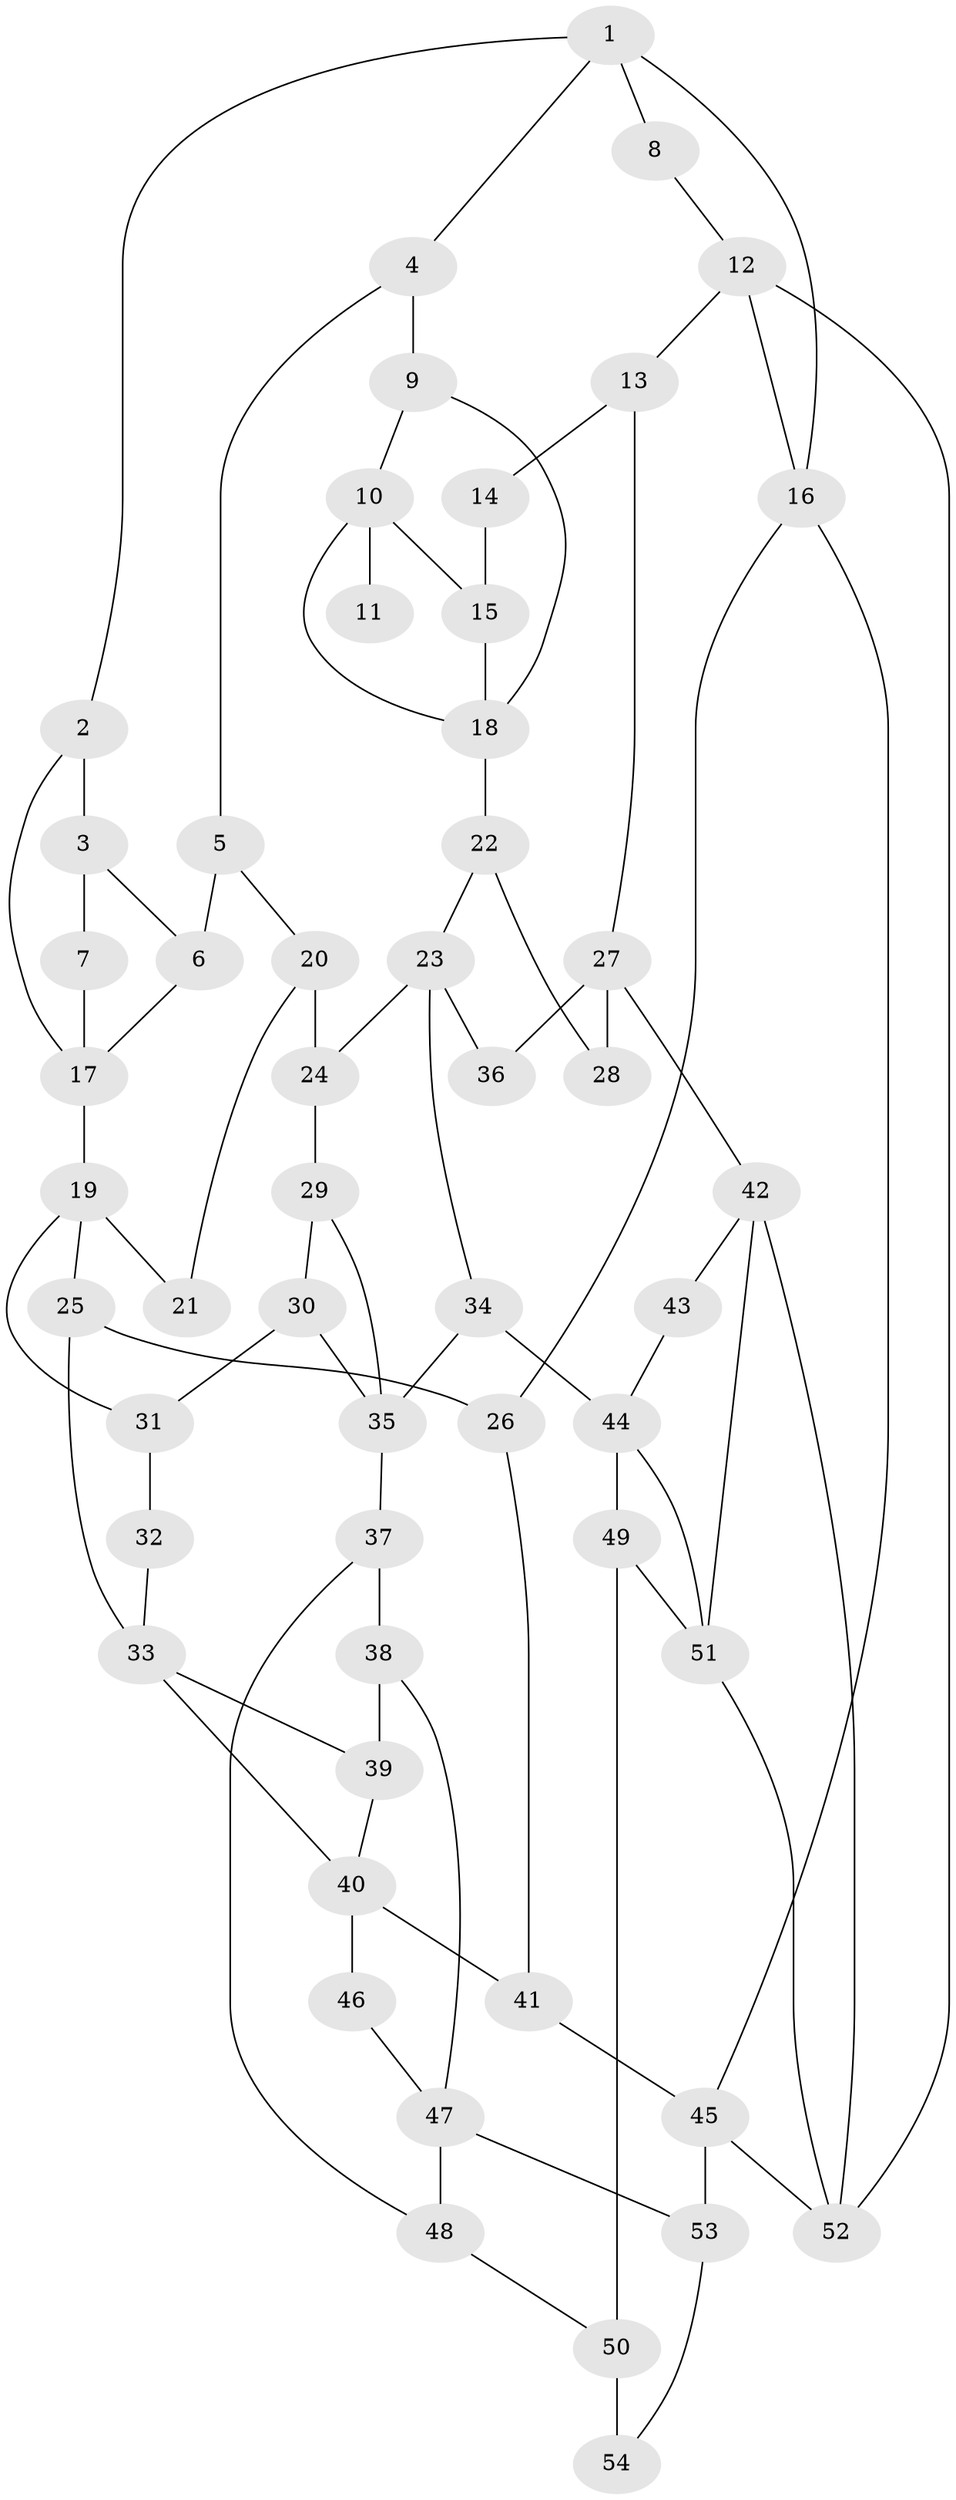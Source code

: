 // original degree distribution, {3: 0.027777777777777776, 6: 0.21296296296296297, 5: 0.5462962962962963, 4: 0.21296296296296297}
// Generated by graph-tools (version 1.1) at 2025/38/03/09/25 02:38:40]
// undirected, 54 vertices, 84 edges
graph export_dot {
graph [start="1"]
  node [color=gray90,style=filled];
  1;
  2;
  3;
  4;
  5;
  6;
  7;
  8;
  9;
  10;
  11;
  12;
  13;
  14;
  15;
  16;
  17;
  18;
  19;
  20;
  21;
  22;
  23;
  24;
  25;
  26;
  27;
  28;
  29;
  30;
  31;
  32;
  33;
  34;
  35;
  36;
  37;
  38;
  39;
  40;
  41;
  42;
  43;
  44;
  45;
  46;
  47;
  48;
  49;
  50;
  51;
  52;
  53;
  54;
  1 -- 2 [weight=1.0];
  1 -- 4 [weight=1.0];
  1 -- 8 [weight=1.0];
  1 -- 16 [weight=1.0];
  2 -- 3 [weight=1.0];
  2 -- 17 [weight=1.0];
  3 -- 6 [weight=1.0];
  3 -- 7 [weight=2.0];
  4 -- 5 [weight=1.0];
  4 -- 9 [weight=1.0];
  5 -- 6 [weight=1.0];
  5 -- 20 [weight=1.0];
  6 -- 17 [weight=1.0];
  7 -- 17 [weight=2.0];
  8 -- 12 [weight=1.0];
  9 -- 10 [weight=1.0];
  9 -- 18 [weight=1.0];
  10 -- 11 [weight=2.0];
  10 -- 15 [weight=2.0];
  10 -- 18 [weight=1.0];
  12 -- 13 [weight=1.0];
  12 -- 16 [weight=1.0];
  12 -- 52 [weight=1.0];
  13 -- 14 [weight=1.0];
  13 -- 27 [weight=1.0];
  14 -- 15 [weight=2.0];
  15 -- 18 [weight=1.0];
  16 -- 26 [weight=1.0];
  16 -- 45 [weight=1.0];
  17 -- 19 [weight=2.0];
  18 -- 22 [weight=2.0];
  19 -- 21 [weight=2.0];
  19 -- 25 [weight=1.0];
  19 -- 31 [weight=1.0];
  20 -- 21 [weight=1.0];
  20 -- 24 [weight=1.0];
  22 -- 23 [weight=2.0];
  22 -- 28 [weight=2.0];
  23 -- 24 [weight=1.0];
  23 -- 34 [weight=1.0];
  23 -- 36 [weight=1.0];
  24 -- 29 [weight=1.0];
  25 -- 26 [weight=1.0];
  25 -- 33 [weight=1.0];
  26 -- 41 [weight=1.0];
  27 -- 28 [weight=1.0];
  27 -- 36 [weight=2.0];
  27 -- 42 [weight=2.0];
  29 -- 30 [weight=1.0];
  29 -- 35 [weight=1.0];
  30 -- 31 [weight=1.0];
  30 -- 35 [weight=1.0];
  31 -- 32 [weight=1.0];
  32 -- 33 [weight=2.0];
  33 -- 39 [weight=1.0];
  33 -- 40 [weight=2.0];
  34 -- 35 [weight=2.0];
  34 -- 44 [weight=2.0];
  35 -- 37 [weight=2.0];
  37 -- 38 [weight=2.0];
  37 -- 48 [weight=2.0];
  38 -- 39 [weight=2.0];
  38 -- 47 [weight=1.0];
  39 -- 40 [weight=1.0];
  40 -- 41 [weight=1.0];
  40 -- 46 [weight=2.0];
  41 -- 45 [weight=1.0];
  42 -- 43 [weight=2.0];
  42 -- 51 [weight=1.0];
  42 -- 52 [weight=1.0];
  43 -- 44 [weight=1.0];
  44 -- 49 [weight=2.0];
  44 -- 51 [weight=1.0];
  45 -- 52 [weight=1.0];
  45 -- 53 [weight=1.0];
  46 -- 47 [weight=1.0];
  47 -- 48 [weight=1.0];
  47 -- 53 [weight=1.0];
  48 -- 50 [weight=2.0];
  49 -- 50 [weight=2.0];
  49 -- 51 [weight=1.0];
  50 -- 54 [weight=2.0];
  51 -- 52 [weight=1.0];
  53 -- 54 [weight=1.0];
}
